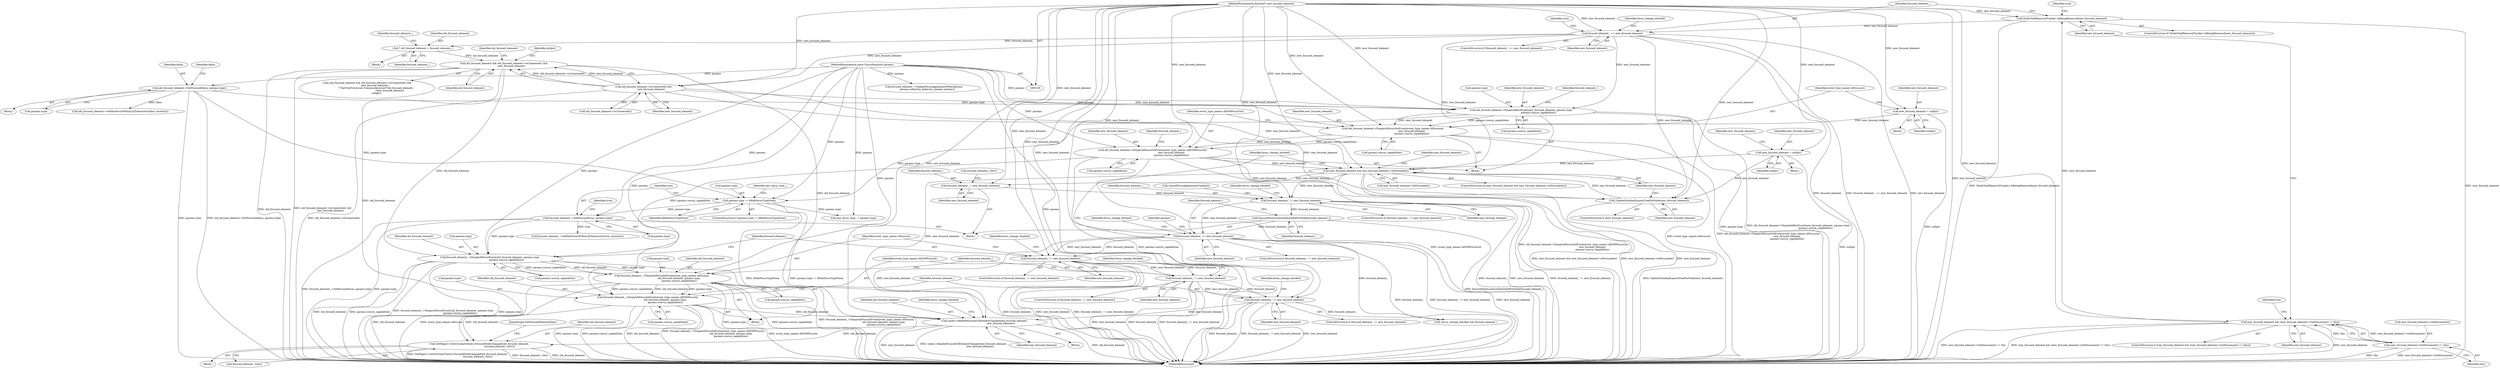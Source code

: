 digraph "1_Chrome_c3957448cfc6e299165196a33cd954b790875fdb@pointer" {
"1000363" [label="(Call,GetPage()->GetChromeClient().FocusedNodeChanged(old_focused_element,\n                                                     focused_element_.Get()))"];
"1000143" [label="(Call,old_focused_element && old_focused_element->isConnected() &&\n                    new_focused_element)"];
"1000132" [label="(Call,* old_focused_element = focused_element_)"];
"1000122" [label="(Call,focused_element_ == new_focused_element)"];
"1000117" [label="(Call,NodeChildRemovalTracker::IsBeingRemoved(new_focused_element))"];
"1000109" [label="(Call,new_focused_element && (new_focused_element->GetDocument() != this))"];
"1000101" [label="(MethodParameterIn,Element* new_focused_element)"];
"1000111" [label="(Call,new_focused_element->GetDocument() != this)"];
"1000145" [label="(Call,old_focused_element->isConnected() &&\n                    new_focused_element)"];
"1000323" [label="(Call,focused_element_->DispatchFocusInEvent(event_type_names::kDOMFocusIn,\n                                             old_focused_element, params.type,\n                                             params.source_capabilities))"];
"1000305" [label="(Call,focused_element_->DispatchFocusInEvent(event_type_names::kFocusin,\n                                             old_focused_element, params.type,\n                                             params.source_capabilities))"];
"1000288" [label="(Call,focused_element_->DispatchFocusEvent(old_focused_element, params.type,\n                                           params.source_capabilities))"];
"1000247" [label="(Call,focused_element_->SetFocused(true, params.type))"];
"1000237" [label="(Call,params.type != kWebFocusTypeNone)"];
"1000157" [label="(Call,old_focused_element->SetFocused(false, params.type))"];
"1000102" [label="(MethodParameterIn,const FocusParams& params)"];
"1000170" [label="(Call,old_focused_element->DispatchBlurEvent(new_focused_element, params.type,\n                                             params.source_capabilities))"];
"1000193" [label="(Call,old_focused_element->DispatchFocusOutEvent(event_type_names::kDOMFocusOut,\n                                                 new_focused_element,\n                                                 params.source_capabilities))"];
"1000187" [label="(Call,old_focused_element->DispatchFocusOutEvent(event_type_names::kFocusout,\n                                                 new_focused_element,\n                                                 params.source_capabilities))"];
"1000184" [label="(Call,new_focused_element = nullptr)"];
"1000354" [label="(Call,cache->HandleFocusedUIElementChanged(old_focused_element,\n                                           new_focused_element))"];
"1000213" [label="(Call,new_focused_element && new_focused_element->IsFocusable())"];
"1000205" [label="(Call,new_focused_element = nullptr)"];
"1000210" [label="(Call,UpdateStyleAndLayoutTreeForNode(new_focused_element))"];
"1000268" [label="(Call,focused_element_ != new_focused_element)"];
"1000265" [label="(Call,EnsurePaintLocationDataValidForNode(focused_element_))"];
"1000256" [label="(Call,focused_element_ != new_focused_element)"];
"1000231" [label="(Call,focused_element_ = new_focused_element)"];
"1000333" [label="(Call,focused_element_ != new_focused_element)"];
"1000315" [label="(Call,focused_element_ != new_focused_element)"];
"1000297" [label="(Call,focused_element_ != new_focused_element)"];
"1000249" [label="(Call,params.type)"];
"1000360" [label="(Identifier,focus_change_blocked)"];
"1000146" [label="(Call,old_focused_element->isConnected())"];
"1000145" [label="(Call,old_focused_element->isConnected() &&\n                    new_focused_element)"];
"1000311" [label="(Call,params.source_capabilities)"];
"1000242" [label="(Call,last_focus_type_ = params.type)"];
"1000333" [label="(Call,focused_element_ != new_focused_element)"];
"1000332" [label="(ControlStructure,if (focused_element_ != new_focused_element))"];
"1000193" [label="(Call,old_focused_element->DispatchFocusOutEvent(event_type_names::kDOMFocusOut,\n                                                 new_focused_element,\n                                                 params.source_capabilities))"];
"1000186" [label="(Identifier,nullptr)"];
"1000335" [label="(Identifier,new_focused_element)"];
"1000287" [label="(Block,)"];
"1000265" [label="(Call,EnsurePaintLocationDataValidForNode(focused_element_))"];
"1000170" [label="(Call,old_focused_element->DispatchBlurEvent(new_focused_element, params.type,\n                                             params.source_capabilities))"];
"1000258" [label="(Identifier,new_focused_element)"];
"1000150" [label="(Identifier,old_focused_element)"];
"1000364" [label="(Identifier,old_focused_element)"];
"1000163" [label="(Identifier,false)"];
"1000134" [label="(Identifier,focused_element_)"];
"1000116" [label="(ControlStructure,if (NodeChildRemovalTracker::IsBeingRemoved(new_focused_element)))"];
"1000190" [label="(Call,params.source_capabilities)"];
"1000194" [label="(Identifier,event_type_names::kDOMFocusOut)"];
"1000159" [label="(Call,params.type)"];
"1000255" [label="(ControlStructure,if (focused_element_ != new_focused_element))"];
"1000276" [label="(Call,focused_element_->UpdateFocusAppearanceWithOptions(\n         params.selection_behavior, params.options))"];
"1000362" [label="(Block,)"];
"1000188" [label="(Identifier,event_type_names::kFocusout)"];
"1000112" [label="(Call,new_focused_element->GetDocument())"];
"1000158" [label="(Identifier,false)"];
"1000213" [label="(Call,new_focused_element && new_focused_element->IsFocusable())"];
"1000120" [label="(Identifier,true)"];
"1000215" [label="(Call,new_focused_element->IsFocusable())"];
"1000207" [label="(Identifier,nullptr)"];
"1000179" [label="(Identifier,focused_element_)"];
"1000205" [label="(Call,new_focused_element = nullptr)"];
"1000133" [label="(Identifier,old_focused_element)"];
"1000201" [label="(Block,)"];
"1000121" [label="(ControlStructure,if (focused_element_ == new_focused_element))"];
"1000256" [label="(Call,focused_element_ != new_focused_element)"];
"1000326" [label="(Call,params.type)"];
"1000278" [label="(Identifier,params)"];
"1000212" [label="(ControlStructure,if (new_focused_element && new_focused_element->IsFocusable()))"];
"1000189" [label="(Identifier,new_focused_element)"];
"1000237" [label="(Call,params.type != kWebFocusTypeNone)"];
"1000315" [label="(Call,focused_element_ != new_focused_element)"];
"1000296" [label="(ControlStructure,if (focused_element_ != new_focused_element))"];
"1000175" [label="(Call,params.source_capabilities)"];
"1000355" [label="(Identifier,old_focused_element)"];
"1000206" [label="(Identifier,new_focused_element)"];
"1000338" [label="(Identifier,focus_change_blocked)"];
"1000305" [label="(Call,focused_element_->DispatchFocusInEvent(event_type_names::kFocusin,\n                                             old_focused_element, params.type,\n                                             params.source_capabilities))"];
"1000269" [label="(Identifier,focused_element_)"];
"1000273" [label="(Identifier,focus_change_blocked)"];
"1000147" [label="(Identifier,new_focused_element)"];
"1000261" [label="(Identifier,focus_change_blocked)"];
"1000297" [label="(Call,focused_element_ != new_focused_element)"];
"1000253" [label="(Identifier,true)"];
"1000252" [label="(Call,focused_element_->SetHasFocusWithinUpToAncestor(true, ancestor))"];
"1000108" [label="(ControlStructure,if (new_focused_element && (new_focused_element->GetDocument() != this)))"];
"1000196" [label="(Call,params.source_capabilities)"];
"1000109" [label="(Call,new_focused_element && (new_focused_element->GetDocument() != this))"];
"1000157" [label="(Call,old_focused_element->SetFocused(false, params.type))"];
"1000363" [label="(Call,GetPage()->GetChromeClient().FocusedNodeChanged(old_focused_element,\n                                                     focused_element_.Get()))"];
"1000211" [label="(Identifier,new_focused_element)"];
"1000153" [label="(Identifier,nullptr)"];
"1000103" [label="(Block,)"];
"1000156" [label="(Block,)"];
"1000110" [label="(Identifier,new_focused_element)"];
"1000316" [label="(Identifier,focused_element_)"];
"1000210" [label="(Call,UpdateStyleAndLayoutTreeForNode(new_focused_element))"];
"1000290" [label="(Call,params.type)"];
"1000187" [label="(Call,old_focused_element->DispatchFocusOutEvent(event_type_names::kFocusout,\n                                                 new_focused_element,\n                                                 params.source_capabilities))"];
"1000270" [label="(Identifier,new_focused_element)"];
"1000123" [label="(Identifier,focused_element_)"];
"1000113" [label="(Identifier,this)"];
"1000302" [label="(Identifier,focus_change_blocked)"];
"1000172" [label="(Call,params.type)"];
"1000344" [label="(Identifier,focus_change_blocked)"];
"1000241" [label="(Identifier,kWebFocusTypeNone)"];
"1000185" [label="(Identifier,new_focused_element)"];
"1000232" [label="(Identifier,focused_element_)"];
"1000209" [label="(Identifier,new_focused_element)"];
"1000235" [label="(Call,focused_element_.Get())"];
"1000257" [label="(Identifier,focused_element_)"];
"1000354" [label="(Call,cache->HandleFocusedUIElementChanged(old_focused_element,\n                                           new_focused_element))"];
"1000236" [label="(ControlStructure,if (params.type != kWebFocusTypeNone))"];
"1000221" [label="(Identifier,new_focused_element)"];
"1000356" [label="(Identifier,new_focused_element)"];
"1000342" [label="(Call,!focus_change_blocked && focused_element_)"];
"1000122" [label="(Call,focused_element_ == new_focused_element)"];
"1000247" [label="(Call,focused_element_->SetFocused(true, params.type))"];
"1000144" [label="(Identifier,old_focused_element)"];
"1000162" [label="(Call,old_focused_element->SetHasFocusWithinUpToAncestor(false, ancestor))"];
"1000124" [label="(Identifier,new_focused_element)"];
"1000136" [label="(Identifier,focused_element_)"];
"1000143" [label="(Call,old_focused_element && old_focused_element->isConnected() &&\n                    new_focused_element)"];
"1000293" [label="(Call,params.source_capabilities)"];
"1000184" [label="(Call,new_focused_element = nullptr)"];
"1000111" [label="(Call,new_focused_element->GetDocument() != this)"];
"1000214" [label="(Identifier,new_focused_element)"];
"1000195" [label="(Identifier,new_focused_element)"];
"1000314" [label="(ControlStructure,if (focused_element_ != new_focused_element))"];
"1000208" [label="(ControlStructure,if (new_focused_element))"];
"1000324" [label="(Identifier,event_type_names::kDOMFocusIn)"];
"1000308" [label="(Call,params.type)"];
"1000267" [label="(ControlStructure,if (focused_element_ != new_focused_element))"];
"1000298" [label="(Identifier,focused_element_)"];
"1000238" [label="(Call,params.type)"];
"1000171" [label="(Identifier,new_focused_element)"];
"1000101" [label="(MethodParameterIn,Element* new_focused_element)"];
"1000323" [label="(Call,focused_element_->DispatchFocusInEvent(event_type_names::kDOMFocusIn,\n                                             old_focused_element, params.type,\n                                             params.source_capabilities))"];
"1000365" [label="(Call,focused_element_.Get())"];
"1000216" [label="(Block,)"];
"1000264" [label="(Call,CancelFocusAppearanceUpdate())"];
"1000129" [label="(Identifier,focus_change_blocked)"];
"1000366" [label="(JumpTarget,SetFocusedElementDone:)"];
"1000118" [label="(Identifier,new_focused_element)"];
"1000266" [label="(Identifier,focused_element_)"];
"1000268" [label="(Call,focused_element_ != new_focused_element)"];
"1000142" [label="(Call,(old_focused_element && old_focused_element->isConnected() &&\n                    new_focused_element)\n                       ? FlatTreeTraversal::CommonAncestor(*old_focused_element,\n                                                           *new_focused_element)\n                       : nullptr)"];
"1000317" [label="(Identifier,new_focused_element)"];
"1000115" [label="(Identifier,true)"];
"1000334" [label="(Identifier,focused_element_)"];
"1000329" [label="(Call,params.source_capabilities)"];
"1000233" [label="(Identifier,new_focused_element)"];
"1000353" [label="(Block,)"];
"1000320" [label="(Identifier,focus_change_blocked)"];
"1000306" [label="(Identifier,event_type_names::kFocusin)"];
"1000248" [label="(Identifier,true)"];
"1000288" [label="(Call,focused_element_->DispatchFocusEvent(old_focused_element, params.type,\n                                           params.source_capabilities))"];
"1000126" [label="(Identifier,true)"];
"1000299" [label="(Identifier,new_focused_element)"];
"1000243" [label="(Identifier,last_focus_type_)"];
"1000325" [label="(Identifier,old_focused_element)"];
"1000180" [label="(Block,)"];
"1000378" [label="(MethodReturn,bool)"];
"1000132" [label="(Call,* old_focused_element = focused_element_)"];
"1000117" [label="(Call,NodeChildRemovalTracker::IsBeingRemoved(new_focused_element))"];
"1000289" [label="(Identifier,old_focused_element)"];
"1000307" [label="(Identifier,old_focused_element)"];
"1000169" [label="(Block,)"];
"1000231" [label="(Call,focused_element_ = new_focused_element)"];
"1000200" [label="(Identifier,focused_element_)"];
"1000102" [label="(MethodParameterIn,const FocusParams& params)"];
"1000363" -> "1000362"  [label="AST: "];
"1000363" -> "1000365"  [label="CFG: "];
"1000364" -> "1000363"  [label="AST: "];
"1000365" -> "1000363"  [label="AST: "];
"1000366" -> "1000363"  [label="CFG: "];
"1000363" -> "1000378"  [label="DDG: focused_element_.Get()"];
"1000363" -> "1000378"  [label="DDG: old_focused_element"];
"1000363" -> "1000378"  [label="DDG: GetPage()->GetChromeClient().FocusedNodeChanged(old_focused_element,\n                                                     focused_element_.Get())"];
"1000143" -> "1000363"  [label="DDG: old_focused_element"];
"1000323" -> "1000363"  [label="DDG: old_focused_element"];
"1000354" -> "1000363"  [label="DDG: old_focused_element"];
"1000143" -> "1000142"  [label="AST: "];
"1000143" -> "1000144"  [label="CFG: "];
"1000143" -> "1000145"  [label="CFG: "];
"1000144" -> "1000143"  [label="AST: "];
"1000145" -> "1000143"  [label="AST: "];
"1000150" -> "1000143"  [label="CFG: "];
"1000153" -> "1000143"  [label="CFG: "];
"1000143" -> "1000378"  [label="DDG: old_focused_element"];
"1000143" -> "1000378"  [label="DDG: old_focused_element->isConnected() &&\n                    new_focused_element"];
"1000132" -> "1000143"  [label="DDG: old_focused_element"];
"1000145" -> "1000143"  [label="DDG: old_focused_element->isConnected()"];
"1000145" -> "1000143"  [label="DDG: new_focused_element"];
"1000143" -> "1000288"  [label="DDG: old_focused_element"];
"1000143" -> "1000354"  [label="DDG: old_focused_element"];
"1000132" -> "1000103"  [label="AST: "];
"1000132" -> "1000134"  [label="CFG: "];
"1000133" -> "1000132"  [label="AST: "];
"1000134" -> "1000132"  [label="AST: "];
"1000136" -> "1000132"  [label="CFG: "];
"1000122" -> "1000132"  [label="DDG: focused_element_"];
"1000122" -> "1000121"  [label="AST: "];
"1000122" -> "1000124"  [label="CFG: "];
"1000123" -> "1000122"  [label="AST: "];
"1000124" -> "1000122"  [label="AST: "];
"1000126" -> "1000122"  [label="CFG: "];
"1000129" -> "1000122"  [label="CFG: "];
"1000122" -> "1000378"  [label="DDG: focused_element_"];
"1000122" -> "1000378"  [label="DDG: focused_element_ == new_focused_element"];
"1000122" -> "1000378"  [label="DDG: new_focused_element"];
"1000117" -> "1000122"  [label="DDG: new_focused_element"];
"1000101" -> "1000122"  [label="DDG: new_focused_element"];
"1000122" -> "1000145"  [label="DDG: new_focused_element"];
"1000122" -> "1000170"  [label="DDG: new_focused_element"];
"1000122" -> "1000210"  [label="DDG: new_focused_element"];
"1000122" -> "1000213"  [label="DDG: new_focused_element"];
"1000117" -> "1000116"  [label="AST: "];
"1000117" -> "1000118"  [label="CFG: "];
"1000118" -> "1000117"  [label="AST: "];
"1000120" -> "1000117"  [label="CFG: "];
"1000123" -> "1000117"  [label="CFG: "];
"1000117" -> "1000378"  [label="DDG: NodeChildRemovalTracker::IsBeingRemoved(new_focused_element)"];
"1000117" -> "1000378"  [label="DDG: new_focused_element"];
"1000109" -> "1000117"  [label="DDG: new_focused_element"];
"1000101" -> "1000117"  [label="DDG: new_focused_element"];
"1000109" -> "1000108"  [label="AST: "];
"1000109" -> "1000110"  [label="CFG: "];
"1000109" -> "1000111"  [label="CFG: "];
"1000110" -> "1000109"  [label="AST: "];
"1000111" -> "1000109"  [label="AST: "];
"1000115" -> "1000109"  [label="CFG: "];
"1000118" -> "1000109"  [label="CFG: "];
"1000109" -> "1000378"  [label="DDG: new_focused_element"];
"1000109" -> "1000378"  [label="DDG: new_focused_element->GetDocument() != this"];
"1000109" -> "1000378"  [label="DDG: new_focused_element && (new_focused_element->GetDocument() != this)"];
"1000101" -> "1000109"  [label="DDG: new_focused_element"];
"1000111" -> "1000109"  [label="DDG: new_focused_element->GetDocument()"];
"1000111" -> "1000109"  [label="DDG: this"];
"1000101" -> "1000100"  [label="AST: "];
"1000101" -> "1000378"  [label="DDG: new_focused_element"];
"1000101" -> "1000145"  [label="DDG: new_focused_element"];
"1000101" -> "1000170"  [label="DDG: new_focused_element"];
"1000101" -> "1000184"  [label="DDG: new_focused_element"];
"1000101" -> "1000187"  [label="DDG: new_focused_element"];
"1000101" -> "1000193"  [label="DDG: new_focused_element"];
"1000101" -> "1000205"  [label="DDG: new_focused_element"];
"1000101" -> "1000210"  [label="DDG: new_focused_element"];
"1000101" -> "1000213"  [label="DDG: new_focused_element"];
"1000101" -> "1000231"  [label="DDG: new_focused_element"];
"1000101" -> "1000256"  [label="DDG: new_focused_element"];
"1000101" -> "1000268"  [label="DDG: new_focused_element"];
"1000101" -> "1000297"  [label="DDG: new_focused_element"];
"1000101" -> "1000315"  [label="DDG: new_focused_element"];
"1000101" -> "1000333"  [label="DDG: new_focused_element"];
"1000101" -> "1000354"  [label="DDG: new_focused_element"];
"1000111" -> "1000113"  [label="CFG: "];
"1000112" -> "1000111"  [label="AST: "];
"1000113" -> "1000111"  [label="AST: "];
"1000111" -> "1000378"  [label="DDG: new_focused_element->GetDocument()"];
"1000111" -> "1000378"  [label="DDG: this"];
"1000145" -> "1000146"  [label="CFG: "];
"1000145" -> "1000147"  [label="CFG: "];
"1000146" -> "1000145"  [label="AST: "];
"1000147" -> "1000145"  [label="AST: "];
"1000145" -> "1000378"  [label="DDG: old_focused_element->isConnected()"];
"1000145" -> "1000170"  [label="DDG: new_focused_element"];
"1000145" -> "1000210"  [label="DDG: new_focused_element"];
"1000145" -> "1000213"  [label="DDG: new_focused_element"];
"1000323" -> "1000287"  [label="AST: "];
"1000323" -> "1000329"  [label="CFG: "];
"1000324" -> "1000323"  [label="AST: "];
"1000325" -> "1000323"  [label="AST: "];
"1000326" -> "1000323"  [label="AST: "];
"1000329" -> "1000323"  [label="AST: "];
"1000334" -> "1000323"  [label="CFG: "];
"1000323" -> "1000378"  [label="DDG: event_type_names::kDOMFocusIn"];
"1000323" -> "1000378"  [label="DDG: params.type"];
"1000323" -> "1000378"  [label="DDG: params.source_capabilities"];
"1000323" -> "1000378"  [label="DDG: old_focused_element"];
"1000323" -> "1000378"  [label="DDG: focused_element_->DispatchFocusInEvent(event_type_names::kDOMFocusIn,\n                                             old_focused_element, params.type,\n                                             params.source_capabilities)"];
"1000305" -> "1000323"  [label="DDG: old_focused_element"];
"1000305" -> "1000323"  [label="DDG: params.type"];
"1000305" -> "1000323"  [label="DDG: params.source_capabilities"];
"1000102" -> "1000323"  [label="DDG: params"];
"1000323" -> "1000354"  [label="DDG: old_focused_element"];
"1000305" -> "1000287"  [label="AST: "];
"1000305" -> "1000311"  [label="CFG: "];
"1000306" -> "1000305"  [label="AST: "];
"1000307" -> "1000305"  [label="AST: "];
"1000308" -> "1000305"  [label="AST: "];
"1000311" -> "1000305"  [label="AST: "];
"1000316" -> "1000305"  [label="CFG: "];
"1000305" -> "1000378"  [label="DDG: params.source_capabilities"];
"1000305" -> "1000378"  [label="DDG: focused_element_->DispatchFocusInEvent(event_type_names::kFocusin,\n                                             old_focused_element, params.type,\n                                             params.source_capabilities)"];
"1000305" -> "1000378"  [label="DDG: old_focused_element"];
"1000305" -> "1000378"  [label="DDG: event_type_names::kFocusin"];
"1000305" -> "1000378"  [label="DDG: params.type"];
"1000288" -> "1000305"  [label="DDG: old_focused_element"];
"1000288" -> "1000305"  [label="DDG: params.type"];
"1000288" -> "1000305"  [label="DDG: params.source_capabilities"];
"1000102" -> "1000305"  [label="DDG: params"];
"1000288" -> "1000287"  [label="AST: "];
"1000288" -> "1000293"  [label="CFG: "];
"1000289" -> "1000288"  [label="AST: "];
"1000290" -> "1000288"  [label="AST: "];
"1000293" -> "1000288"  [label="AST: "];
"1000298" -> "1000288"  [label="CFG: "];
"1000288" -> "1000378"  [label="DDG: params.type"];
"1000288" -> "1000378"  [label="DDG: params.source_capabilities"];
"1000288" -> "1000378"  [label="DDG: old_focused_element"];
"1000288" -> "1000378"  [label="DDG: focused_element_->DispatchFocusEvent(old_focused_element, params.type,\n                                           params.source_capabilities)"];
"1000247" -> "1000288"  [label="DDG: params.type"];
"1000102" -> "1000288"  [label="DDG: params"];
"1000193" -> "1000288"  [label="DDG: params.source_capabilities"];
"1000247" -> "1000216"  [label="AST: "];
"1000247" -> "1000249"  [label="CFG: "];
"1000248" -> "1000247"  [label="AST: "];
"1000249" -> "1000247"  [label="AST: "];
"1000253" -> "1000247"  [label="CFG: "];
"1000247" -> "1000378"  [label="DDG: focused_element_->SetFocused(true, params.type)"];
"1000247" -> "1000378"  [label="DDG: params.type"];
"1000237" -> "1000247"  [label="DDG: params.type"];
"1000102" -> "1000247"  [label="DDG: params"];
"1000247" -> "1000252"  [label="DDG: true"];
"1000237" -> "1000236"  [label="AST: "];
"1000237" -> "1000241"  [label="CFG: "];
"1000238" -> "1000237"  [label="AST: "];
"1000241" -> "1000237"  [label="AST: "];
"1000243" -> "1000237"  [label="CFG: "];
"1000248" -> "1000237"  [label="CFG: "];
"1000237" -> "1000378"  [label="DDG: params.type != kWebFocusTypeNone"];
"1000237" -> "1000378"  [label="DDG: kWebFocusTypeNone"];
"1000157" -> "1000237"  [label="DDG: params.type"];
"1000170" -> "1000237"  [label="DDG: params.type"];
"1000102" -> "1000237"  [label="DDG: params"];
"1000237" -> "1000242"  [label="DDG: params.type"];
"1000157" -> "1000156"  [label="AST: "];
"1000157" -> "1000159"  [label="CFG: "];
"1000158" -> "1000157"  [label="AST: "];
"1000159" -> "1000157"  [label="AST: "];
"1000163" -> "1000157"  [label="CFG: "];
"1000157" -> "1000378"  [label="DDG: params.type"];
"1000157" -> "1000378"  [label="DDG: old_focused_element->SetFocused(false, params.type)"];
"1000102" -> "1000157"  [label="DDG: params"];
"1000157" -> "1000162"  [label="DDG: false"];
"1000157" -> "1000170"  [label="DDG: params.type"];
"1000102" -> "1000100"  [label="AST: "];
"1000102" -> "1000378"  [label="DDG: params"];
"1000102" -> "1000170"  [label="DDG: params"];
"1000102" -> "1000187"  [label="DDG: params"];
"1000102" -> "1000193"  [label="DDG: params"];
"1000102" -> "1000242"  [label="DDG: params"];
"1000102" -> "1000276"  [label="DDG: params"];
"1000170" -> "1000169"  [label="AST: "];
"1000170" -> "1000175"  [label="CFG: "];
"1000171" -> "1000170"  [label="AST: "];
"1000172" -> "1000170"  [label="AST: "];
"1000175" -> "1000170"  [label="AST: "];
"1000179" -> "1000170"  [label="CFG: "];
"1000170" -> "1000378"  [label="DDG: params.type"];
"1000170" -> "1000378"  [label="DDG: old_focused_element->DispatchBlurEvent(new_focused_element, params.type,\n                                             params.source_capabilities)"];
"1000170" -> "1000187"  [label="DDG: new_focused_element"];
"1000170" -> "1000187"  [label="DDG: params.source_capabilities"];
"1000193" -> "1000169"  [label="AST: "];
"1000193" -> "1000196"  [label="CFG: "];
"1000194" -> "1000193"  [label="AST: "];
"1000195" -> "1000193"  [label="AST: "];
"1000196" -> "1000193"  [label="AST: "];
"1000200" -> "1000193"  [label="CFG: "];
"1000193" -> "1000378"  [label="DDG: event_type_names::kDOMFocusOut"];
"1000193" -> "1000378"  [label="DDG: old_focused_element->DispatchFocusOutEvent(event_type_names::kDOMFocusOut,\n                                                 new_focused_element,\n                                                 params.source_capabilities)"];
"1000193" -> "1000378"  [label="DDG: params.source_capabilities"];
"1000187" -> "1000193"  [label="DDG: new_focused_element"];
"1000187" -> "1000193"  [label="DDG: params.source_capabilities"];
"1000193" -> "1000210"  [label="DDG: new_focused_element"];
"1000193" -> "1000213"  [label="DDG: new_focused_element"];
"1000187" -> "1000169"  [label="AST: "];
"1000187" -> "1000190"  [label="CFG: "];
"1000188" -> "1000187"  [label="AST: "];
"1000189" -> "1000187"  [label="AST: "];
"1000190" -> "1000187"  [label="AST: "];
"1000194" -> "1000187"  [label="CFG: "];
"1000187" -> "1000378"  [label="DDG: event_type_names::kFocusout"];
"1000187" -> "1000378"  [label="DDG: old_focused_element->DispatchFocusOutEvent(event_type_names::kFocusout,\n                                                 new_focused_element,\n                                                 params.source_capabilities)"];
"1000184" -> "1000187"  [label="DDG: new_focused_element"];
"1000184" -> "1000180"  [label="AST: "];
"1000184" -> "1000186"  [label="CFG: "];
"1000185" -> "1000184"  [label="AST: "];
"1000186" -> "1000184"  [label="AST: "];
"1000188" -> "1000184"  [label="CFG: "];
"1000184" -> "1000378"  [label="DDG: nullptr"];
"1000354" -> "1000353"  [label="AST: "];
"1000354" -> "1000356"  [label="CFG: "];
"1000355" -> "1000354"  [label="AST: "];
"1000356" -> "1000354"  [label="AST: "];
"1000360" -> "1000354"  [label="CFG: "];
"1000354" -> "1000378"  [label="DDG: new_focused_element"];
"1000354" -> "1000378"  [label="DDG: cache->HandleFocusedUIElementChanged(old_focused_element,\n                                           new_focused_element)"];
"1000354" -> "1000378"  [label="DDG: old_focused_element"];
"1000213" -> "1000354"  [label="DDG: new_focused_element"];
"1000268" -> "1000354"  [label="DDG: new_focused_element"];
"1000333" -> "1000354"  [label="DDG: new_focused_element"];
"1000213" -> "1000212"  [label="AST: "];
"1000213" -> "1000214"  [label="CFG: "];
"1000213" -> "1000215"  [label="CFG: "];
"1000214" -> "1000213"  [label="AST: "];
"1000215" -> "1000213"  [label="AST: "];
"1000221" -> "1000213"  [label="CFG: "];
"1000344" -> "1000213"  [label="CFG: "];
"1000213" -> "1000378"  [label="DDG: new_focused_element"];
"1000213" -> "1000378"  [label="DDG: new_focused_element && new_focused_element->IsFocusable()"];
"1000213" -> "1000378"  [label="DDG: new_focused_element->IsFocusable()"];
"1000205" -> "1000213"  [label="DDG: new_focused_element"];
"1000210" -> "1000213"  [label="DDG: new_focused_element"];
"1000213" -> "1000231"  [label="DDG: new_focused_element"];
"1000213" -> "1000256"  [label="DDG: new_focused_element"];
"1000205" -> "1000201"  [label="AST: "];
"1000205" -> "1000207"  [label="CFG: "];
"1000206" -> "1000205"  [label="AST: "];
"1000207" -> "1000205"  [label="AST: "];
"1000209" -> "1000205"  [label="CFG: "];
"1000205" -> "1000378"  [label="DDG: nullptr"];
"1000205" -> "1000210"  [label="DDG: new_focused_element"];
"1000210" -> "1000208"  [label="AST: "];
"1000210" -> "1000211"  [label="CFG: "];
"1000211" -> "1000210"  [label="AST: "];
"1000214" -> "1000210"  [label="CFG: "];
"1000210" -> "1000378"  [label="DDG: UpdateStyleAndLayoutTreeForNode(new_focused_element)"];
"1000268" -> "1000267"  [label="AST: "];
"1000268" -> "1000270"  [label="CFG: "];
"1000269" -> "1000268"  [label="AST: "];
"1000270" -> "1000268"  [label="AST: "];
"1000273" -> "1000268"  [label="CFG: "];
"1000278" -> "1000268"  [label="CFG: "];
"1000268" -> "1000378"  [label="DDG: focused_element_"];
"1000268" -> "1000378"  [label="DDG: focused_element_ != new_focused_element"];
"1000268" -> "1000378"  [label="DDG: new_focused_element"];
"1000265" -> "1000268"  [label="DDG: focused_element_"];
"1000256" -> "1000268"  [label="DDG: new_focused_element"];
"1000268" -> "1000297"  [label="DDG: focused_element_"];
"1000268" -> "1000297"  [label="DDG: new_focused_element"];
"1000268" -> "1000342"  [label="DDG: focused_element_"];
"1000265" -> "1000216"  [label="AST: "];
"1000265" -> "1000266"  [label="CFG: "];
"1000266" -> "1000265"  [label="AST: "];
"1000269" -> "1000265"  [label="CFG: "];
"1000265" -> "1000378"  [label="DDG: EnsurePaintLocationDataValidForNode(focused_element_)"];
"1000256" -> "1000265"  [label="DDG: focused_element_"];
"1000256" -> "1000255"  [label="AST: "];
"1000256" -> "1000258"  [label="CFG: "];
"1000257" -> "1000256"  [label="AST: "];
"1000258" -> "1000256"  [label="AST: "];
"1000261" -> "1000256"  [label="CFG: "];
"1000264" -> "1000256"  [label="CFG: "];
"1000256" -> "1000378"  [label="DDG: new_focused_element"];
"1000256" -> "1000378"  [label="DDG: focused_element_"];
"1000256" -> "1000378"  [label="DDG: focused_element_ != new_focused_element"];
"1000231" -> "1000256"  [label="DDG: focused_element_"];
"1000231" -> "1000216"  [label="AST: "];
"1000231" -> "1000233"  [label="CFG: "];
"1000232" -> "1000231"  [label="AST: "];
"1000233" -> "1000231"  [label="AST: "];
"1000235" -> "1000231"  [label="CFG: "];
"1000333" -> "1000332"  [label="AST: "];
"1000333" -> "1000335"  [label="CFG: "];
"1000334" -> "1000333"  [label="AST: "];
"1000335" -> "1000333"  [label="AST: "];
"1000338" -> "1000333"  [label="CFG: "];
"1000344" -> "1000333"  [label="CFG: "];
"1000333" -> "1000378"  [label="DDG: focused_element_"];
"1000333" -> "1000378"  [label="DDG: focused_element_ != new_focused_element"];
"1000333" -> "1000378"  [label="DDG: new_focused_element"];
"1000315" -> "1000333"  [label="DDG: focused_element_"];
"1000315" -> "1000333"  [label="DDG: new_focused_element"];
"1000333" -> "1000342"  [label="DDG: focused_element_"];
"1000315" -> "1000314"  [label="AST: "];
"1000315" -> "1000317"  [label="CFG: "];
"1000316" -> "1000315"  [label="AST: "];
"1000317" -> "1000315"  [label="AST: "];
"1000320" -> "1000315"  [label="CFG: "];
"1000324" -> "1000315"  [label="CFG: "];
"1000315" -> "1000378"  [label="DDG: focused_element_ != new_focused_element"];
"1000315" -> "1000378"  [label="DDG: focused_element_"];
"1000315" -> "1000378"  [label="DDG: new_focused_element"];
"1000297" -> "1000315"  [label="DDG: focused_element_"];
"1000297" -> "1000315"  [label="DDG: new_focused_element"];
"1000297" -> "1000296"  [label="AST: "];
"1000297" -> "1000299"  [label="CFG: "];
"1000298" -> "1000297"  [label="AST: "];
"1000299" -> "1000297"  [label="AST: "];
"1000302" -> "1000297"  [label="CFG: "];
"1000306" -> "1000297"  [label="CFG: "];
"1000297" -> "1000378"  [label="DDG: focused_element_"];
"1000297" -> "1000378"  [label="DDG: new_focused_element"];
"1000297" -> "1000378"  [label="DDG: focused_element_ != new_focused_element"];
}
